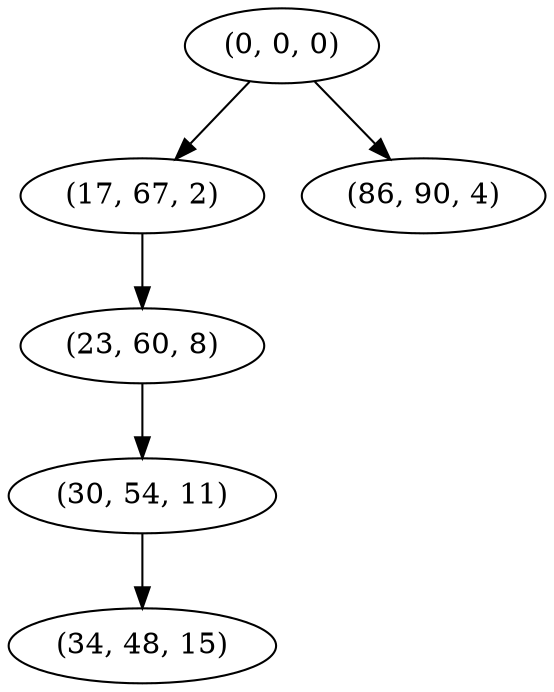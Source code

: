 digraph tree {
    "(0, 0, 0)";
    "(17, 67, 2)";
    "(23, 60, 8)";
    "(30, 54, 11)";
    "(34, 48, 15)";
    "(86, 90, 4)";
    "(0, 0, 0)" -> "(17, 67, 2)";
    "(0, 0, 0)" -> "(86, 90, 4)";
    "(17, 67, 2)" -> "(23, 60, 8)";
    "(23, 60, 8)" -> "(30, 54, 11)";
    "(30, 54, 11)" -> "(34, 48, 15)";
}
